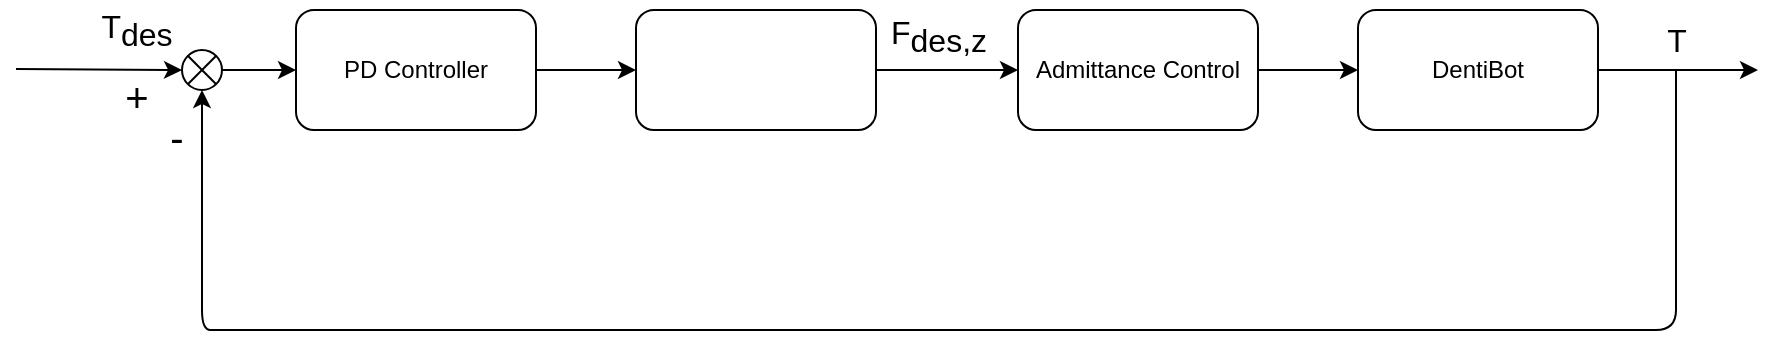<mxfile version="14.7.0" type="device"><diagram id="8oh6hg6SRCxiP6dmT3Cz" name="Page-1"><mxGraphModel dx="1422" dy="762" grid="1" gridSize="10" guides="1" tooltips="1" connect="1" arrows="1" fold="1" page="1" pageScale="1" pageWidth="827" pageHeight="1169" math="0" shadow="0"><root><mxCell id="0"/><mxCell id="1" parent="0"/><mxCell id="3ZSb8-TGsS3vEIsnAukK-4" style="edgeStyle=orthogonalEdgeStyle;rounded=0;orthogonalLoop=1;jettySize=auto;html=1;exitX=1;exitY=0.5;exitDx=0;exitDy=0;entryX=0;entryY=0.5;entryDx=0;entryDy=0;" edge="1" parent="1" source="3ZSb8-TGsS3vEIsnAukK-1" target="3ZSb8-TGsS3vEIsnAukK-2"><mxGeometry relative="1" as="geometry"/></mxCell><mxCell id="3ZSb8-TGsS3vEIsnAukK-1" value="PD Controller" style="rounded=1;whiteSpace=wrap;html=1;" vertex="1" parent="1"><mxGeometry x="260" y="290" width="120" height="60" as="geometry"/></mxCell><mxCell id="3ZSb8-TGsS3vEIsnAukK-6" style="edgeStyle=orthogonalEdgeStyle;rounded=0;orthogonalLoop=1;jettySize=auto;html=1;exitX=1;exitY=0.5;exitDx=0;exitDy=0;" edge="1" parent="1" source="3ZSb8-TGsS3vEIsnAukK-2" target="3ZSb8-TGsS3vEIsnAukK-5"><mxGeometry relative="1" as="geometry"/></mxCell><mxCell id="3ZSb8-TGsS3vEIsnAukK-2" value="" style="rounded=1;whiteSpace=wrap;html=1;" vertex="1" parent="1"><mxGeometry x="430" y="290" width="120" height="60" as="geometry"/></mxCell><mxCell id="3ZSb8-TGsS3vEIsnAukK-9" style="edgeStyle=orthogonalEdgeStyle;rounded=0;orthogonalLoop=1;jettySize=auto;html=1;entryX=0;entryY=0.5;entryDx=0;entryDy=0;" edge="1" parent="1" source="3ZSb8-TGsS3vEIsnAukK-5" target="3ZSb8-TGsS3vEIsnAukK-7"><mxGeometry relative="1" as="geometry"/></mxCell><mxCell id="3ZSb8-TGsS3vEIsnAukK-5" value="Admittance Control" style="rounded=1;whiteSpace=wrap;html=1;" vertex="1" parent="1"><mxGeometry x="621" y="290" width="120" height="60" as="geometry"/></mxCell><mxCell id="3ZSb8-TGsS3vEIsnAukK-10" style="edgeStyle=orthogonalEdgeStyle;rounded=0;orthogonalLoop=1;jettySize=auto;html=1;exitX=1;exitY=0.5;exitDx=0;exitDy=0;" edge="1" parent="1" source="3ZSb8-TGsS3vEIsnAukK-7"><mxGeometry relative="1" as="geometry"><mxPoint x="991" y="320" as="targetPoint"/></mxGeometry></mxCell><mxCell id="3ZSb8-TGsS3vEIsnAukK-7" value="DentiBot" style="rounded=1;whiteSpace=wrap;html=1;" vertex="1" parent="1"><mxGeometry x="791" y="290" width="120" height="60" as="geometry"/></mxCell><mxCell id="3ZSb8-TGsS3vEIsnAukK-11" value="" style="endArrow=classic;html=1;entryX=0.5;entryY=1;entryDx=0;entryDy=0;" edge="1" parent="1" target="3ZSb8-TGsS3vEIsnAukK-14"><mxGeometry width="50" height="50" relative="1" as="geometry"><mxPoint x="950" y="320" as="sourcePoint"/><mxPoint x="190" y="380" as="targetPoint"/><Array as="points"><mxPoint x="950" y="390"/><mxPoint x="950" y="450"/><mxPoint x="230" y="450"/><mxPoint x="213" y="450"/></Array></mxGeometry></mxCell><mxCell id="3ZSb8-TGsS3vEIsnAukK-15" style="edgeStyle=orthogonalEdgeStyle;rounded=0;orthogonalLoop=1;jettySize=auto;html=1;exitX=1;exitY=0.5;exitDx=0;exitDy=0;entryX=0;entryY=0.5;entryDx=0;entryDy=0;" edge="1" parent="1" source="3ZSb8-TGsS3vEIsnAukK-14" target="3ZSb8-TGsS3vEIsnAukK-1"><mxGeometry relative="1" as="geometry"/></mxCell><mxCell id="3ZSb8-TGsS3vEIsnAukK-14" value="" style="shape=sumEllipse;perimeter=ellipsePerimeter;whiteSpace=wrap;html=1;backgroundOutline=1;" vertex="1" parent="1"><mxGeometry x="203" y="310" width="20" height="20" as="geometry"/></mxCell><mxCell id="3ZSb8-TGsS3vEIsnAukK-16" style="edgeStyle=orthogonalEdgeStyle;rounded=0;orthogonalLoop=1;jettySize=auto;html=1;entryX=0;entryY=0.5;entryDx=0;entryDy=0;" edge="1" parent="1" target="3ZSb8-TGsS3vEIsnAukK-14"><mxGeometry relative="1" as="geometry"><mxPoint x="120" y="319.5" as="sourcePoint"/><mxPoint x="170" y="319.5" as="targetPoint"/></mxGeometry></mxCell><mxCell id="3ZSb8-TGsS3vEIsnAukK-18" value="F&lt;sub style=&quot;font-size: 16px;&quot;&gt;des,z&lt;/sub&gt;" style="text;html=1;align=center;verticalAlign=middle;resizable=0;points=[];autosize=1;strokeColor=none;fontSize=16;" vertex="1" parent="1"><mxGeometry x="551" y="288" width="60" height="30" as="geometry"/></mxCell><mxCell id="3ZSb8-TGsS3vEIsnAukK-19" value="T" style="text;html=1;align=center;verticalAlign=middle;resizable=0;points=[];autosize=1;strokeColor=none;fontSize=16;" vertex="1" parent="1"><mxGeometry x="935" y="295" width="30" height="20" as="geometry"/></mxCell><mxCell id="3ZSb8-TGsS3vEIsnAukK-20" value="T&lt;sub style=&quot;font-size: 16px;&quot;&gt;des&lt;/sub&gt;" style="text;html=1;align=center;verticalAlign=middle;resizable=0;points=[];autosize=1;strokeColor=none;fontSize=16;" vertex="1" parent="1"><mxGeometry x="155" y="285" width="50" height="30" as="geometry"/></mxCell><mxCell id="3ZSb8-TGsS3vEIsnAukK-21" value="+" style="text;html=1;align=center;verticalAlign=middle;resizable=0;points=[];autosize=1;strokeColor=none;fontSize=20;" vertex="1" parent="1"><mxGeometry x="165" y="318" width="30" height="30" as="geometry"/></mxCell><mxCell id="3ZSb8-TGsS3vEIsnAukK-22" value="-" style="text;html=1;align=center;verticalAlign=middle;resizable=0;points=[];autosize=1;strokeColor=none;fontSize=20;" vertex="1" parent="1"><mxGeometry x="190" y="338" width="20" height="30" as="geometry"/></mxCell></root></mxGraphModel></diagram></mxfile>